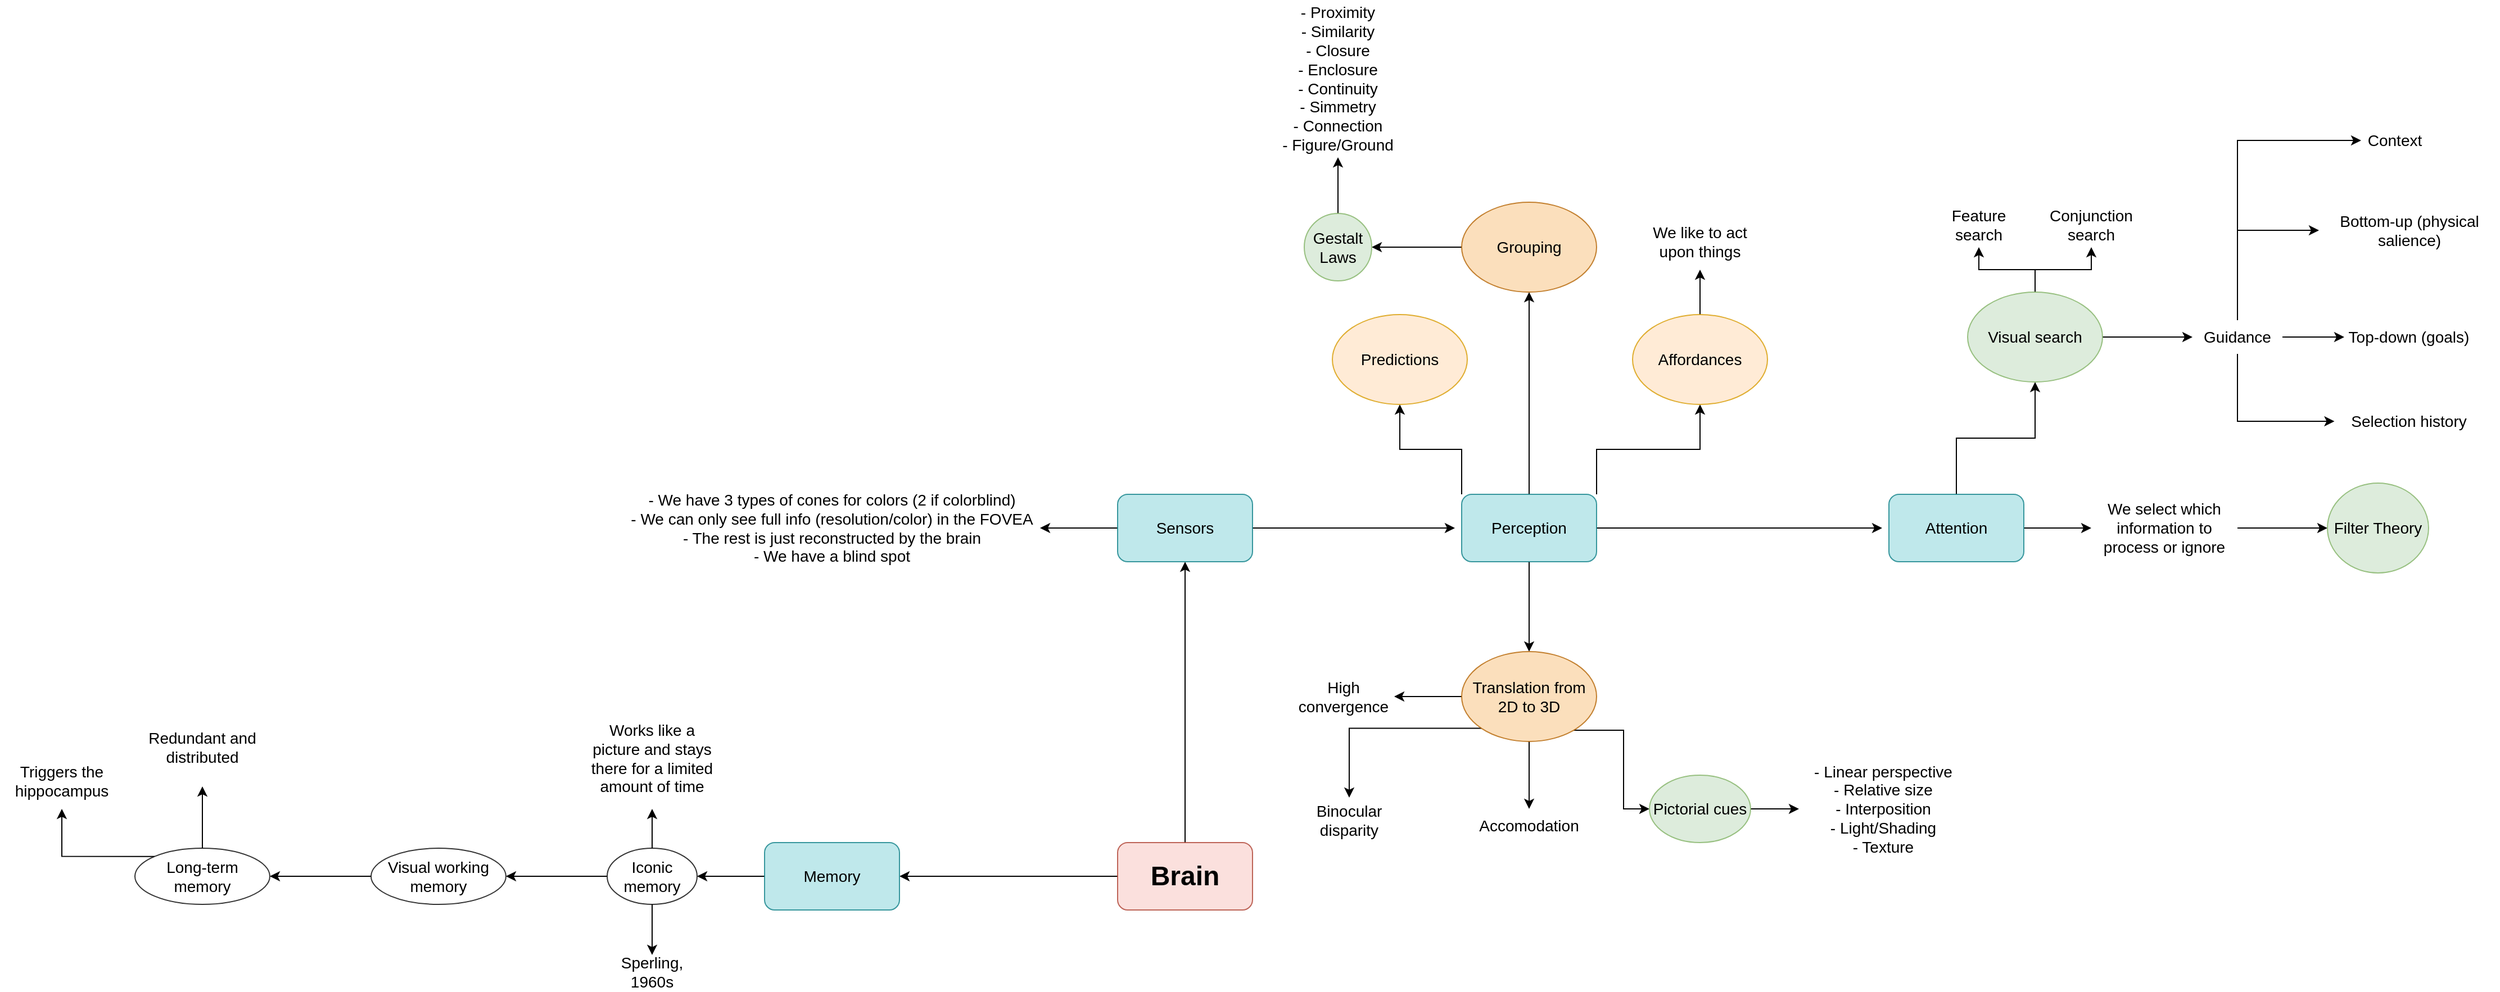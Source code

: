 <mxfile version="15.5.5" type="github">
  <diagram id="X3xdZaeLqFj__afunhIb" name="Page-1">
    <mxGraphModel dx="3199" dy="2621" grid="1" gridSize="10" guides="1" tooltips="1" connect="1" arrows="1" fold="1" page="1" pageScale="1" pageWidth="827" pageHeight="1169" math="0" shadow="0">
      <root>
        <mxCell id="0" />
        <mxCell id="1" parent="0" />
        <mxCell id="XNgq5duKkuINxERVFGqL-8" style="edgeStyle=orthogonalEdgeStyle;rounded=0;orthogonalLoop=1;jettySize=auto;html=1;entryX=0.5;entryY=1;entryDx=0;entryDy=0;fontSize=14;targetPerimeterSpacing=6;" edge="1" parent="1" source="XNgq5duKkuINxERVFGqL-1" target="XNgq5duKkuINxERVFGqL-2">
          <mxGeometry relative="1" as="geometry" />
        </mxCell>
        <mxCell id="XNgq5duKkuINxERVFGqL-9" style="edgeStyle=orthogonalEdgeStyle;rounded=0;orthogonalLoop=1;jettySize=auto;html=1;entryX=1;entryY=0.5;entryDx=0;entryDy=0;fontSize=14;targetPerimeterSpacing=6;" edge="1" parent="1" source="XNgq5duKkuINxERVFGqL-1" target="XNgq5duKkuINxERVFGqL-5">
          <mxGeometry relative="1" as="geometry" />
        </mxCell>
        <mxCell id="XNgq5duKkuINxERVFGqL-1" value="Brain" style="rounded=1;whiteSpace=wrap;html=1;opacity=80;fontStyle=1;fontSize=24;fillColor=#fad9d5;strokeColor=#ae4132;" vertex="1" parent="1">
          <mxGeometry x="354" y="440" width="120" height="60" as="geometry" />
        </mxCell>
        <mxCell id="XNgq5duKkuINxERVFGqL-4" style="edgeStyle=orthogonalEdgeStyle;rounded=0;orthogonalLoop=1;jettySize=auto;html=1;fontSize=14;targetPerimeterSpacing=6;" edge="1" parent="1" source="XNgq5duKkuINxERVFGqL-2" target="XNgq5duKkuINxERVFGqL-3">
          <mxGeometry relative="1" as="geometry" />
        </mxCell>
        <mxCell id="XNgq5duKkuINxERVFGqL-11" style="edgeStyle=orthogonalEdgeStyle;rounded=0;orthogonalLoop=1;jettySize=auto;html=1;entryX=1;entryY=0.5;entryDx=0;entryDy=0;fontSize=14;targetPerimeterSpacing=6;" edge="1" parent="1" source="XNgq5duKkuINxERVFGqL-2" target="XNgq5duKkuINxERVFGqL-10">
          <mxGeometry relative="1" as="geometry" />
        </mxCell>
        <mxCell id="XNgq5duKkuINxERVFGqL-2" value="Sensors" style="rounded=1;whiteSpace=wrap;html=1;fontSize=14;opacity=80;fillColor=#b0e3e6;strokeColor=#0e8088;" vertex="1" parent="1">
          <mxGeometry x="354" y="130" width="120" height="60" as="geometry" />
        </mxCell>
        <mxCell id="XNgq5duKkuINxERVFGqL-7" style="edgeStyle=orthogonalEdgeStyle;rounded=0;orthogonalLoop=1;jettySize=auto;html=1;fontSize=14;targetPerimeterSpacing=6;" edge="1" parent="1" source="XNgq5duKkuINxERVFGqL-3" target="XNgq5duKkuINxERVFGqL-6">
          <mxGeometry relative="1" as="geometry" />
        </mxCell>
        <mxCell id="XNgq5duKkuINxERVFGqL-14" style="edgeStyle=orthogonalEdgeStyle;rounded=0;orthogonalLoop=1;jettySize=auto;html=1;fontSize=14;targetPerimeterSpacing=6;entryX=0.5;entryY=0;entryDx=0;entryDy=0;" edge="1" parent="1" source="XNgq5duKkuINxERVFGqL-3" target="XNgq5duKkuINxERVFGqL-13">
          <mxGeometry relative="1" as="geometry" />
        </mxCell>
        <mxCell id="XNgq5duKkuINxERVFGqL-28" style="edgeStyle=orthogonalEdgeStyle;rounded=0;orthogonalLoop=1;jettySize=auto;html=1;entryX=0.5;entryY=1;entryDx=0;entryDy=0;fontSize=14;targetPerimeterSpacing=6;" edge="1" parent="1" source="XNgq5duKkuINxERVFGqL-3" target="XNgq5duKkuINxERVFGqL-27">
          <mxGeometry relative="1" as="geometry" />
        </mxCell>
        <mxCell id="XNgq5duKkuINxERVFGqL-35" style="edgeStyle=orthogonalEdgeStyle;rounded=0;orthogonalLoop=1;jettySize=auto;html=1;exitX=1;exitY=0;exitDx=0;exitDy=0;entryX=0.5;entryY=1;entryDx=0;entryDy=0;fontSize=14;targetPerimeterSpacing=6;" edge="1" parent="1" source="XNgq5duKkuINxERVFGqL-3" target="XNgq5duKkuINxERVFGqL-34">
          <mxGeometry relative="1" as="geometry" />
        </mxCell>
        <mxCell id="XNgq5duKkuINxERVFGqL-39" style="edgeStyle=orthogonalEdgeStyle;rounded=0;orthogonalLoop=1;jettySize=auto;html=1;exitX=0;exitY=0;exitDx=0;exitDy=0;entryX=0.5;entryY=1;entryDx=0;entryDy=0;fontSize=14;targetPerimeterSpacing=6;" edge="1" parent="1" source="XNgq5duKkuINxERVFGqL-3" target="XNgq5duKkuINxERVFGqL-38">
          <mxGeometry relative="1" as="geometry" />
        </mxCell>
        <mxCell id="XNgq5duKkuINxERVFGqL-3" value="Perception" style="rounded=1;whiteSpace=wrap;html=1;fontSize=14;opacity=80;fillColor=#b0e3e6;strokeColor=#0e8088;" vertex="1" parent="1">
          <mxGeometry x="660" y="130" width="120" height="60" as="geometry" />
        </mxCell>
        <mxCell id="XNgq5duKkuINxERVFGqL-65" style="edgeStyle=orthogonalEdgeStyle;rounded=0;orthogonalLoop=1;jettySize=auto;html=1;fontSize=14;targetPerimeterSpacing=6;entryX=1;entryY=0.5;entryDx=0;entryDy=0;" edge="1" parent="1" source="XNgq5duKkuINxERVFGqL-5" target="XNgq5duKkuINxERVFGqL-67">
          <mxGeometry relative="1" as="geometry">
            <mxPoint x="-20" y="470" as="targetPoint" />
          </mxGeometry>
        </mxCell>
        <mxCell id="XNgq5duKkuINxERVFGqL-5" value="Memory" style="rounded=1;whiteSpace=wrap;html=1;fontSize=14;opacity=80;fillColor=#b0e3e6;strokeColor=#0e8088;" vertex="1" parent="1">
          <mxGeometry x="40" y="440" width="120" height="60" as="geometry" />
        </mxCell>
        <mxCell id="XNgq5duKkuINxERVFGqL-41" style="edgeStyle=orthogonalEdgeStyle;rounded=0;orthogonalLoop=1;jettySize=auto;html=1;entryX=0;entryY=0.5;entryDx=0;entryDy=0;fontSize=14;targetPerimeterSpacing=6;" edge="1" parent="1" source="XNgq5duKkuINxERVFGqL-6" target="XNgq5duKkuINxERVFGqL-40">
          <mxGeometry relative="1" as="geometry" />
        </mxCell>
        <mxCell id="XNgq5duKkuINxERVFGqL-45" style="edgeStyle=orthogonalEdgeStyle;rounded=0;orthogonalLoop=1;jettySize=auto;html=1;exitX=0.5;exitY=0;exitDx=0;exitDy=0;entryX=0.5;entryY=1;entryDx=0;entryDy=0;fontSize=14;targetPerimeterSpacing=6;" edge="1" parent="1" source="XNgq5duKkuINxERVFGqL-6" target="XNgq5duKkuINxERVFGqL-44">
          <mxGeometry relative="1" as="geometry" />
        </mxCell>
        <mxCell id="XNgq5duKkuINxERVFGqL-6" value="Attention" style="rounded=1;whiteSpace=wrap;html=1;fontSize=14;opacity=80;fillColor=#b0e3e6;strokeColor=#0e8088;" vertex="1" parent="1">
          <mxGeometry x="1040" y="130" width="120" height="60" as="geometry" />
        </mxCell>
        <mxCell id="XNgq5duKkuINxERVFGqL-10" value="- We have 3 types of cones for colors (2 if colorblind)&lt;br&gt;- We can only see full info (resolution/color) in the FOVEA&lt;br&gt;- The rest is just reconstructed by the brain&lt;br&gt;- We have a blind spot" style="text;html=1;strokeColor=none;fillColor=none;align=center;verticalAlign=middle;whiteSpace=wrap;rounded=0;fontSize=14;opacity=80;" vertex="1" parent="1">
          <mxGeometry x="-85" y="100" width="370" height="120" as="geometry" />
        </mxCell>
        <mxCell id="XNgq5duKkuINxERVFGqL-16" style="edgeStyle=orthogonalEdgeStyle;rounded=0;orthogonalLoop=1;jettySize=auto;html=1;entryX=0.5;entryY=0;entryDx=0;entryDy=0;fontSize=14;targetPerimeterSpacing=6;" edge="1" parent="1" source="XNgq5duKkuINxERVFGqL-13" target="XNgq5duKkuINxERVFGqL-15">
          <mxGeometry relative="1" as="geometry" />
        </mxCell>
        <mxCell id="XNgq5duKkuINxERVFGqL-18" style="edgeStyle=orthogonalEdgeStyle;rounded=0;orthogonalLoop=1;jettySize=auto;html=1;entryX=1;entryY=0.5;entryDx=0;entryDy=0;fontSize=14;targetPerimeterSpacing=6;" edge="1" parent="1" source="XNgq5duKkuINxERVFGqL-13" target="XNgq5duKkuINxERVFGqL-17">
          <mxGeometry relative="1" as="geometry" />
        </mxCell>
        <mxCell id="XNgq5duKkuINxERVFGqL-21" style="edgeStyle=orthogonalEdgeStyle;rounded=0;orthogonalLoop=1;jettySize=auto;html=1;exitX=0;exitY=1;exitDx=0;exitDy=0;entryX=0.5;entryY=0;entryDx=0;entryDy=0;fontSize=14;targetPerimeterSpacing=6;" edge="1" parent="1" source="XNgq5duKkuINxERVFGqL-13" target="XNgq5duKkuINxERVFGqL-19">
          <mxGeometry relative="1" as="geometry" />
        </mxCell>
        <mxCell id="XNgq5duKkuINxERVFGqL-23" style="edgeStyle=orthogonalEdgeStyle;rounded=0;orthogonalLoop=1;jettySize=auto;html=1;entryX=0;entryY=0.5;entryDx=0;entryDy=0;fontSize=14;targetPerimeterSpacing=6;" edge="1" parent="1" source="XNgq5duKkuINxERVFGqL-13" target="XNgq5duKkuINxERVFGqL-22">
          <mxGeometry relative="1" as="geometry">
            <Array as="points">
              <mxPoint x="804" y="340" />
              <mxPoint x="804" y="410" />
            </Array>
          </mxGeometry>
        </mxCell>
        <mxCell id="XNgq5duKkuINxERVFGqL-13" value="Translation from 2D to 3D" style="ellipse;whiteSpace=wrap;html=1;fontSize=14;opacity=80;fillColor=#fad7ac;strokeColor=#b46504;" vertex="1" parent="1">
          <mxGeometry x="660" y="270" width="120" height="80" as="geometry" />
        </mxCell>
        <mxCell id="XNgq5duKkuINxERVFGqL-15" value="Accomodation" style="text;html=1;strokeColor=none;fillColor=none;align=center;verticalAlign=middle;whiteSpace=wrap;rounded=0;fontSize=14;opacity=80;" vertex="1" parent="1">
          <mxGeometry x="665" y="410" width="110" height="30" as="geometry" />
        </mxCell>
        <mxCell id="XNgq5duKkuINxERVFGqL-17" value="High convergence" style="text;html=1;strokeColor=none;fillColor=none;align=center;verticalAlign=middle;whiteSpace=wrap;rounded=0;fontSize=14;opacity=80;" vertex="1" parent="1">
          <mxGeometry x="510" y="295" width="90" height="30" as="geometry" />
        </mxCell>
        <mxCell id="XNgq5duKkuINxERVFGqL-19" value="Binocular disparity" style="text;html=1;strokeColor=none;fillColor=none;align=center;verticalAlign=middle;whiteSpace=wrap;rounded=0;fontSize=14;opacity=80;" vertex="1" parent="1">
          <mxGeometry x="510" y="400" width="100" height="40" as="geometry" />
        </mxCell>
        <mxCell id="XNgq5duKkuINxERVFGqL-26" style="edgeStyle=orthogonalEdgeStyle;rounded=0;orthogonalLoop=1;jettySize=auto;html=1;entryX=0;entryY=0.5;entryDx=0;entryDy=0;fontSize=14;targetPerimeterSpacing=6;" edge="1" parent="1" source="XNgq5duKkuINxERVFGqL-22" target="XNgq5duKkuINxERVFGqL-25">
          <mxGeometry relative="1" as="geometry" />
        </mxCell>
        <mxCell id="XNgq5duKkuINxERVFGqL-22" value="Pictorial cues" style="ellipse;whiteSpace=wrap;html=1;fontSize=14;opacity=80;fillColor=#d5e8d4;strokeColor=#82b366;" vertex="1" parent="1">
          <mxGeometry x="827" y="380" width="90" height="60" as="geometry" />
        </mxCell>
        <mxCell id="XNgq5duKkuINxERVFGqL-25" value="- Linear perspective&lt;br&gt;- Relative size&lt;br&gt;- Interposition&lt;br&gt;- Light/Shading&lt;br&gt;- Texture" style="text;html=1;strokeColor=none;fillColor=none;align=center;verticalAlign=middle;whiteSpace=wrap;rounded=0;fontSize=14;opacity=80;" vertex="1" parent="1">
          <mxGeometry x="960" y="360" width="150" height="100" as="geometry" />
        </mxCell>
        <mxCell id="XNgq5duKkuINxERVFGqL-31" style="edgeStyle=orthogonalEdgeStyle;rounded=0;orthogonalLoop=1;jettySize=auto;html=1;entryX=1;entryY=0.5;entryDx=0;entryDy=0;fontSize=14;targetPerimeterSpacing=6;" edge="1" parent="1" source="XNgq5duKkuINxERVFGqL-27" target="XNgq5duKkuINxERVFGqL-30">
          <mxGeometry relative="1" as="geometry" />
        </mxCell>
        <mxCell id="XNgq5duKkuINxERVFGqL-27" value="Grouping" style="ellipse;whiteSpace=wrap;html=1;fontSize=14;opacity=80;fillColor=#fad7ac;strokeColor=#b46504;" vertex="1" parent="1">
          <mxGeometry x="660" y="-130" width="120" height="80" as="geometry" />
        </mxCell>
        <mxCell id="XNgq5duKkuINxERVFGqL-33" style="edgeStyle=orthogonalEdgeStyle;rounded=0;orthogonalLoop=1;jettySize=auto;html=1;entryX=0.5;entryY=1;entryDx=0;entryDy=0;fontSize=14;targetPerimeterSpacing=6;" edge="1" parent="1" source="XNgq5duKkuINxERVFGqL-30" target="XNgq5duKkuINxERVFGqL-32">
          <mxGeometry relative="1" as="geometry" />
        </mxCell>
        <mxCell id="XNgq5duKkuINxERVFGqL-30" value="Gestalt Laws" style="ellipse;whiteSpace=wrap;html=1;fontSize=14;opacity=80;fillColor=#d5e8d4;strokeColor=#82b366;" vertex="1" parent="1">
          <mxGeometry x="520" y="-120" width="60" height="60" as="geometry" />
        </mxCell>
        <mxCell id="XNgq5duKkuINxERVFGqL-32" value="- Proximity&lt;br&gt;- Similarity&lt;br&gt;- Closure&lt;br&gt;- Enclosure&lt;br&gt;- Continuity&lt;br&gt;- Simmetry&lt;br&gt;- Connection&lt;br&gt;- Figure/Ground" style="text;html=1;strokeColor=none;fillColor=none;align=center;verticalAlign=middle;whiteSpace=wrap;rounded=0;fontSize=14;opacity=80;" vertex="1" parent="1">
          <mxGeometry x="475" y="-310" width="150" height="140" as="geometry" />
        </mxCell>
        <mxCell id="XNgq5duKkuINxERVFGqL-37" style="edgeStyle=orthogonalEdgeStyle;rounded=0;orthogonalLoop=1;jettySize=auto;html=1;entryX=0.5;entryY=1;entryDx=0;entryDy=0;fontSize=14;targetPerimeterSpacing=6;" edge="1" parent="1" source="XNgq5duKkuINxERVFGqL-34" target="XNgq5duKkuINxERVFGqL-36">
          <mxGeometry relative="1" as="geometry" />
        </mxCell>
        <mxCell id="XNgq5duKkuINxERVFGqL-34" value="Affordances" style="ellipse;whiteSpace=wrap;html=1;fontSize=14;opacity=80;fillColor=#ffe6cc;strokeColor=#d79b00;" vertex="1" parent="1">
          <mxGeometry x="812" y="-30" width="120" height="80" as="geometry" />
        </mxCell>
        <mxCell id="XNgq5duKkuINxERVFGqL-36" value="We like to act upon things" style="text;html=1;strokeColor=none;fillColor=none;align=center;verticalAlign=middle;whiteSpace=wrap;rounded=0;fontSize=14;opacity=80;" vertex="1" parent="1">
          <mxGeometry x="812" y="-120" width="120" height="50" as="geometry" />
        </mxCell>
        <mxCell id="XNgq5duKkuINxERVFGqL-38" value="Predictions" style="ellipse;whiteSpace=wrap;html=1;fontSize=14;opacity=80;fillColor=#ffe6cc;strokeColor=#d79b00;" vertex="1" parent="1">
          <mxGeometry x="545" y="-30" width="120" height="80" as="geometry" />
        </mxCell>
        <mxCell id="XNgq5duKkuINxERVFGqL-43" style="edgeStyle=orthogonalEdgeStyle;rounded=0;orthogonalLoop=1;jettySize=auto;html=1;entryX=0;entryY=0.5;entryDx=0;entryDy=0;fontSize=14;targetPerimeterSpacing=6;" edge="1" parent="1" source="XNgq5duKkuINxERVFGqL-40" target="XNgq5duKkuINxERVFGqL-42">
          <mxGeometry relative="1" as="geometry" />
        </mxCell>
        <mxCell id="XNgq5duKkuINxERVFGqL-40" value="We select which information to process or ignore" style="text;html=1;strokeColor=none;fillColor=none;align=center;verticalAlign=middle;whiteSpace=wrap;rounded=0;fontSize=14;opacity=80;" vertex="1" parent="1">
          <mxGeometry x="1220" y="125" width="130" height="70" as="geometry" />
        </mxCell>
        <mxCell id="XNgq5duKkuINxERVFGqL-42" value="Filter Theory" style="ellipse;whiteSpace=wrap;html=1;fontSize=14;opacity=80;fillColor=#d5e8d4;strokeColor=#82b366;" vertex="1" parent="1">
          <mxGeometry x="1430" y="120" width="90" height="80" as="geometry" />
        </mxCell>
        <mxCell id="XNgq5duKkuINxERVFGqL-48" style="edgeStyle=orthogonalEdgeStyle;rounded=0;orthogonalLoop=1;jettySize=auto;html=1;exitX=0.5;exitY=0;exitDx=0;exitDy=0;entryX=0.5;entryY=1;entryDx=0;entryDy=0;fontSize=14;targetPerimeterSpacing=6;" edge="1" parent="1" source="XNgq5duKkuINxERVFGqL-44" target="XNgq5duKkuINxERVFGqL-47">
          <mxGeometry relative="1" as="geometry" />
        </mxCell>
        <mxCell id="XNgq5duKkuINxERVFGqL-49" style="edgeStyle=orthogonalEdgeStyle;rounded=0;orthogonalLoop=1;jettySize=auto;html=1;entryX=0.5;entryY=1;entryDx=0;entryDy=0;fontSize=14;targetPerimeterSpacing=6;" edge="1" parent="1" source="XNgq5duKkuINxERVFGqL-44" target="XNgq5duKkuINxERVFGqL-46">
          <mxGeometry relative="1" as="geometry" />
        </mxCell>
        <mxCell id="XNgq5duKkuINxERVFGqL-51" style="edgeStyle=orthogonalEdgeStyle;rounded=0;orthogonalLoop=1;jettySize=auto;html=1;entryX=0;entryY=0.5;entryDx=0;entryDy=0;fontSize=14;targetPerimeterSpacing=6;" edge="1" parent="1" source="XNgq5duKkuINxERVFGqL-44" target="XNgq5duKkuINxERVFGqL-50">
          <mxGeometry relative="1" as="geometry" />
        </mxCell>
        <mxCell id="XNgq5duKkuINxERVFGqL-44" value="Visual search" style="ellipse;whiteSpace=wrap;html=1;fontSize=14;opacity=80;fillColor=#d5e8d4;strokeColor=#82b366;" vertex="1" parent="1">
          <mxGeometry x="1110" y="-50" width="120" height="80" as="geometry" />
        </mxCell>
        <mxCell id="XNgq5duKkuINxERVFGqL-46" value="Feature search" style="text;html=1;strokeColor=none;fillColor=none;align=center;verticalAlign=middle;whiteSpace=wrap;rounded=0;fontSize=14;opacity=80;" vertex="1" parent="1">
          <mxGeometry x="1080" y="-130" width="80" height="40" as="geometry" />
        </mxCell>
        <mxCell id="XNgq5duKkuINxERVFGqL-47" value="Conjunction search" style="text;html=1;strokeColor=none;fillColor=none;align=center;verticalAlign=middle;whiteSpace=wrap;rounded=0;fontSize=14;opacity=80;" vertex="1" parent="1">
          <mxGeometry x="1160" y="-130" width="120" height="40" as="geometry" />
        </mxCell>
        <mxCell id="XNgq5duKkuINxERVFGqL-55" style="edgeStyle=orthogonalEdgeStyle;rounded=0;orthogonalLoop=1;jettySize=auto;html=1;entryX=0;entryY=0.5;entryDx=0;entryDy=0;fontSize=14;targetPerimeterSpacing=6;" edge="1" parent="1" source="XNgq5duKkuINxERVFGqL-50" target="XNgq5duKkuINxERVFGqL-54">
          <mxGeometry relative="1" as="geometry" />
        </mxCell>
        <mxCell id="XNgq5duKkuINxERVFGqL-59" style="edgeStyle=orthogonalEdgeStyle;rounded=0;orthogonalLoop=1;jettySize=auto;html=1;exitX=0.5;exitY=1;exitDx=0;exitDy=0;entryX=0;entryY=0.5;entryDx=0;entryDy=0;fontSize=14;targetPerimeterSpacing=6;" edge="1" parent="1" source="XNgq5duKkuINxERVFGqL-50" target="XNgq5duKkuINxERVFGqL-57">
          <mxGeometry relative="1" as="geometry" />
        </mxCell>
        <mxCell id="XNgq5duKkuINxERVFGqL-60" style="edgeStyle=orthogonalEdgeStyle;rounded=0;orthogonalLoop=1;jettySize=auto;html=1;exitX=0.5;exitY=0;exitDx=0;exitDy=0;entryX=0;entryY=0.5;entryDx=0;entryDy=0;fontSize=14;targetPerimeterSpacing=6;" edge="1" parent="1" source="XNgq5duKkuINxERVFGqL-50" target="XNgq5duKkuINxERVFGqL-52">
          <mxGeometry relative="1" as="geometry" />
        </mxCell>
        <mxCell id="XNgq5duKkuINxERVFGqL-62" style="edgeStyle=orthogonalEdgeStyle;rounded=0;orthogonalLoop=1;jettySize=auto;html=1;exitX=0.5;exitY=0;exitDx=0;exitDy=0;entryX=0;entryY=0.5;entryDx=0;entryDy=0;fontSize=14;targetPerimeterSpacing=6;" edge="1" parent="1" source="XNgq5duKkuINxERVFGqL-50" target="XNgq5duKkuINxERVFGqL-61">
          <mxGeometry relative="1" as="geometry" />
        </mxCell>
        <mxCell id="XNgq5duKkuINxERVFGqL-50" value="Guidance" style="text;html=1;strokeColor=none;fillColor=none;align=center;verticalAlign=middle;whiteSpace=wrap;rounded=0;fontSize=14;opacity=80;" vertex="1" parent="1">
          <mxGeometry x="1310" y="-25" width="80" height="30" as="geometry" />
        </mxCell>
        <mxCell id="XNgq5duKkuINxERVFGqL-52" value="Bottom-up (physical salience)" style="text;html=1;strokeColor=none;fillColor=none;align=center;verticalAlign=middle;whiteSpace=wrap;rounded=0;fontSize=14;opacity=80;" vertex="1" parent="1">
          <mxGeometry x="1422.5" y="-120" width="160" height="30" as="geometry" />
        </mxCell>
        <mxCell id="XNgq5duKkuINxERVFGqL-54" value="Top-down (goals)" style="text;html=1;strokeColor=none;fillColor=none;align=center;verticalAlign=middle;whiteSpace=wrap;rounded=0;fontSize=14;opacity=80;" vertex="1" parent="1">
          <mxGeometry x="1445" y="-25" width="115" height="30" as="geometry" />
        </mxCell>
        <mxCell id="XNgq5duKkuINxERVFGqL-57" value="Selection history" style="text;html=1;strokeColor=none;fillColor=none;align=center;verticalAlign=middle;whiteSpace=wrap;rounded=0;fontSize=14;opacity=80;" vertex="1" parent="1">
          <mxGeometry x="1436.25" y="50" width="132.5" height="30" as="geometry" />
        </mxCell>
        <mxCell id="XNgq5duKkuINxERVFGqL-61" value="Context" style="text;html=1;strokeColor=none;fillColor=none;align=center;verticalAlign=middle;whiteSpace=wrap;rounded=0;fontSize=14;opacity=80;" vertex="1" parent="1">
          <mxGeometry x="1460" y="-200" width="60" height="30" as="geometry" />
        </mxCell>
        <mxCell id="XNgq5duKkuINxERVFGqL-69" style="edgeStyle=orthogonalEdgeStyle;rounded=0;orthogonalLoop=1;jettySize=auto;html=1;entryX=0.5;entryY=1;entryDx=0;entryDy=0;fontSize=14;targetPerimeterSpacing=6;" edge="1" parent="1" source="XNgq5duKkuINxERVFGqL-67" target="XNgq5duKkuINxERVFGqL-68">
          <mxGeometry relative="1" as="geometry" />
        </mxCell>
        <mxCell id="XNgq5duKkuINxERVFGqL-72" style="edgeStyle=orthogonalEdgeStyle;rounded=0;orthogonalLoop=1;jettySize=auto;html=1;entryX=1;entryY=0.5;entryDx=0;entryDy=0;fontSize=14;targetPerimeterSpacing=6;" edge="1" parent="1" source="XNgq5duKkuINxERVFGqL-67" target="XNgq5duKkuINxERVFGqL-71">
          <mxGeometry relative="1" as="geometry" />
        </mxCell>
        <mxCell id="XNgq5duKkuINxERVFGqL-83" style="edgeStyle=orthogonalEdgeStyle;rounded=0;orthogonalLoop=1;jettySize=auto;html=1;entryX=0.5;entryY=0;entryDx=0;entryDy=0;fontSize=14;targetPerimeterSpacing=6;" edge="1" parent="1" source="XNgq5duKkuINxERVFGqL-67" target="XNgq5duKkuINxERVFGqL-82">
          <mxGeometry relative="1" as="geometry" />
        </mxCell>
        <mxCell id="XNgq5duKkuINxERVFGqL-67" value="Iconic memory" style="ellipse;whiteSpace=wrap;html=1;fontSize=14;opacity=80;" vertex="1" parent="1">
          <mxGeometry x="-100" y="445" width="80" height="50" as="geometry" />
        </mxCell>
        <mxCell id="XNgq5duKkuINxERVFGqL-68" value="Works like a picture and stays there for a limited amount of time" style="text;html=1;strokeColor=none;fillColor=none;align=center;verticalAlign=middle;whiteSpace=wrap;rounded=0;fontSize=14;opacity=80;" vertex="1" parent="1">
          <mxGeometry x="-120" y="320" width="120" height="90" as="geometry" />
        </mxCell>
        <mxCell id="XNgq5duKkuINxERVFGqL-76" style="edgeStyle=orthogonalEdgeStyle;rounded=0;orthogonalLoop=1;jettySize=auto;html=1;entryX=1;entryY=0.5;entryDx=0;entryDy=0;fontSize=14;targetPerimeterSpacing=6;" edge="1" parent="1" source="XNgq5duKkuINxERVFGqL-71" target="XNgq5duKkuINxERVFGqL-75">
          <mxGeometry relative="1" as="geometry" />
        </mxCell>
        <mxCell id="XNgq5duKkuINxERVFGqL-71" value="Visual working memory" style="ellipse;whiteSpace=wrap;html=1;fontSize=14;opacity=80;" vertex="1" parent="1">
          <mxGeometry x="-310" y="445" width="120" height="50" as="geometry" />
        </mxCell>
        <mxCell id="XNgq5duKkuINxERVFGqL-78" style="edgeStyle=orthogonalEdgeStyle;rounded=0;orthogonalLoop=1;jettySize=auto;html=1;entryX=0.5;entryY=1;entryDx=0;entryDy=0;fontSize=14;targetPerimeterSpacing=6;" edge="1" parent="1" source="XNgq5duKkuINxERVFGqL-75" target="XNgq5duKkuINxERVFGqL-77">
          <mxGeometry relative="1" as="geometry" />
        </mxCell>
        <mxCell id="XNgq5duKkuINxERVFGqL-81" style="edgeStyle=orthogonalEdgeStyle;rounded=0;orthogonalLoop=1;jettySize=auto;html=1;exitX=0;exitY=0;exitDx=0;exitDy=0;entryX=0.5;entryY=1;entryDx=0;entryDy=0;fontSize=14;targetPerimeterSpacing=6;" edge="1" parent="1" source="XNgq5duKkuINxERVFGqL-75" target="XNgq5duKkuINxERVFGqL-79">
          <mxGeometry relative="1" as="geometry" />
        </mxCell>
        <mxCell id="XNgq5duKkuINxERVFGqL-75" value="Long-term memory" style="ellipse;whiteSpace=wrap;html=1;fontSize=14;opacity=80;" vertex="1" parent="1">
          <mxGeometry x="-520" y="445" width="120" height="50" as="geometry" />
        </mxCell>
        <mxCell id="XNgq5duKkuINxERVFGqL-77" value="Redundant and distributed" style="text;html=1;strokeColor=none;fillColor=none;align=center;verticalAlign=middle;whiteSpace=wrap;rounded=0;fontSize=14;opacity=80;" vertex="1" parent="1">
          <mxGeometry x="-510" y="320" width="100" height="70" as="geometry" />
        </mxCell>
        <mxCell id="XNgq5duKkuINxERVFGqL-79" value="Triggers the hippocampus" style="text;html=1;strokeColor=none;fillColor=none;align=center;verticalAlign=middle;whiteSpace=wrap;rounded=0;fontSize=14;opacity=80;" vertex="1" parent="1">
          <mxGeometry x="-640" y="360" width="110" height="50" as="geometry" />
        </mxCell>
        <mxCell id="XNgq5duKkuINxERVFGqL-82" value="Sperling, 1960s" style="text;html=1;strokeColor=none;fillColor=none;align=center;verticalAlign=middle;whiteSpace=wrap;rounded=0;fontSize=14;opacity=80;" vertex="1" parent="1">
          <mxGeometry x="-90" y="540" width="60" height="30" as="geometry" />
        </mxCell>
      </root>
    </mxGraphModel>
  </diagram>
</mxfile>
